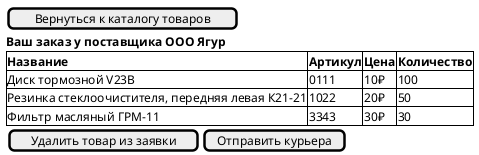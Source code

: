 @startsalt Отправление заявки
{
    [Вернуться к каталогу товаров]
    <b>Ваш заказ у поставщика ООО Ягур
    {#<b>Название | <b>Артикул| <b>Цена| <b>Количество
    Диск тормозной V23B  | 0111  | 10₽ | 100 
    Резинка стеклоочистителя, передняя левая К21-21 | 1022 | 20₽ | 50  
    Фильтр масляный ГРМ-11 | 3343 | 30₽ | 30
    }
    {
        [Удалить товар из заявки]|  [Отправить курьера]
    }
    
}
@endsalt
